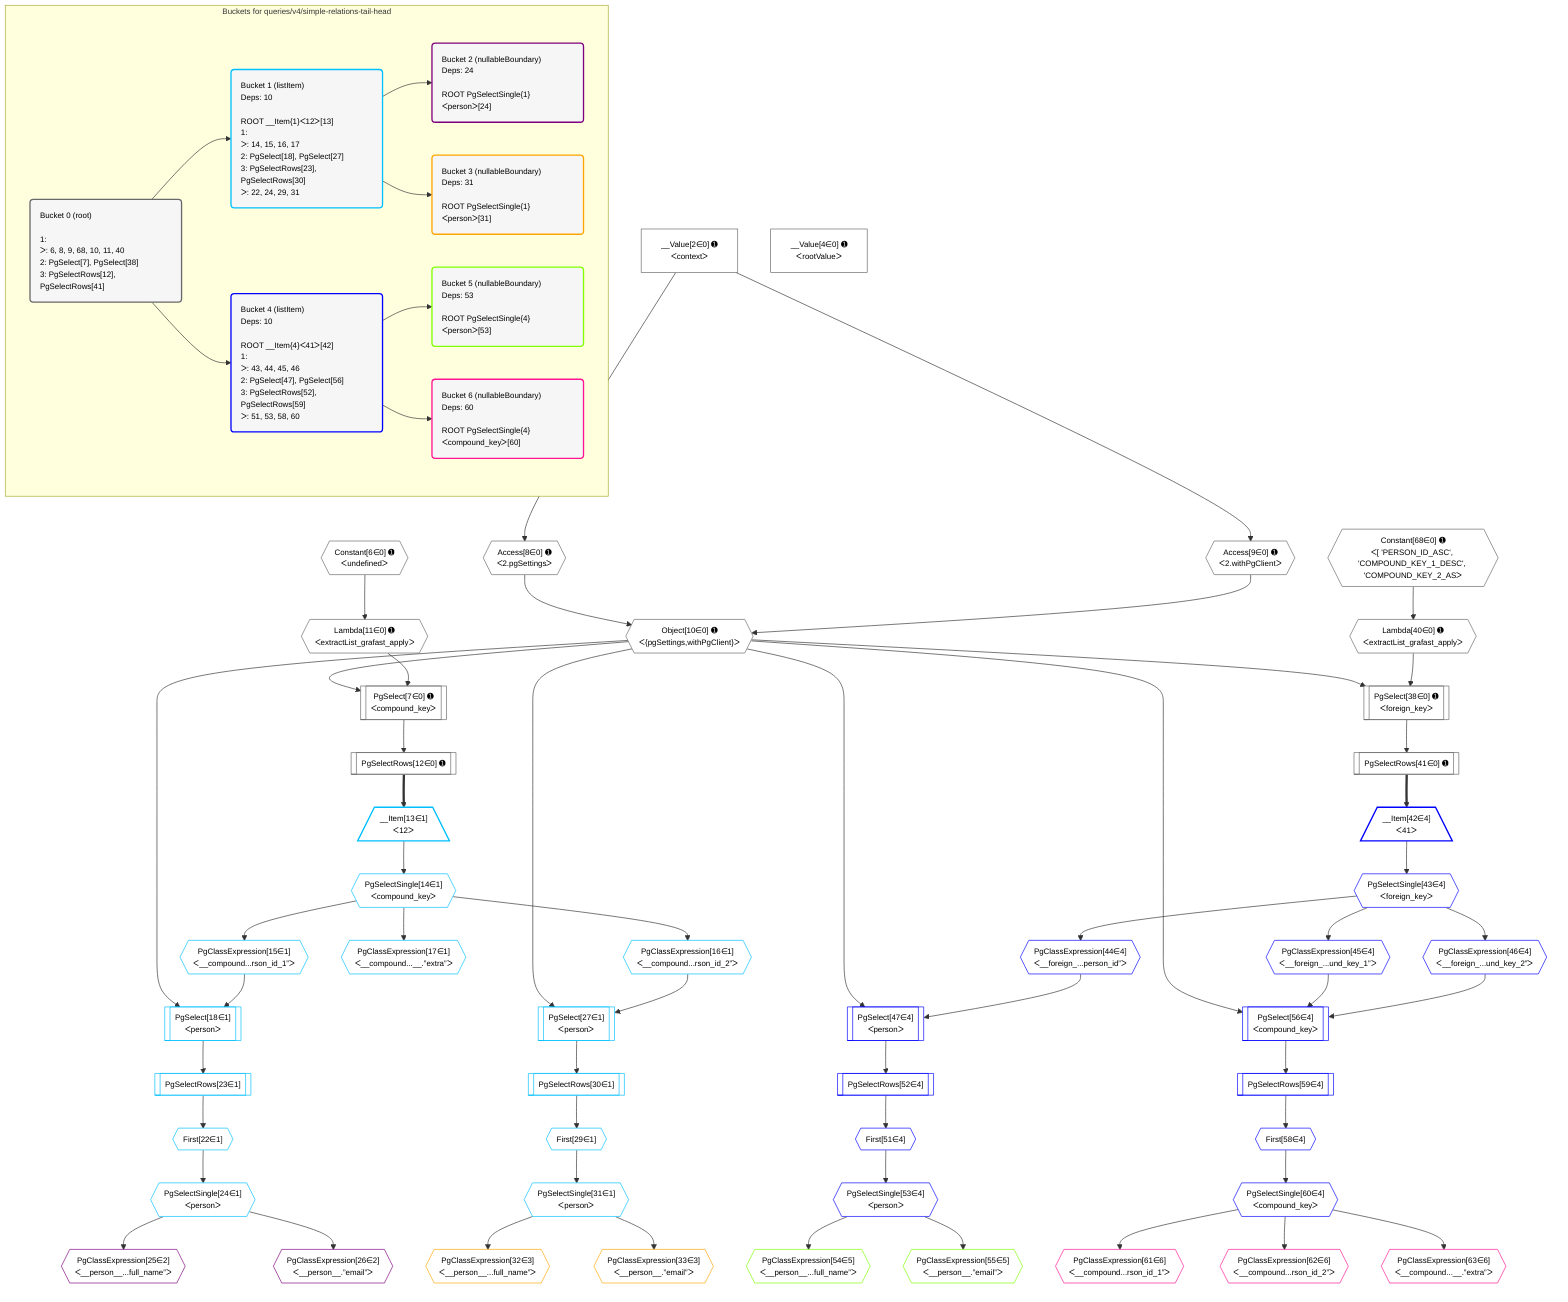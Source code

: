 %%{init: {'themeVariables': { 'fontSize': '12px'}}}%%
graph TD
    classDef path fill:#eee,stroke:#000,color:#000
    classDef plan fill:#fff,stroke-width:1px,color:#000
    classDef itemplan fill:#fff,stroke-width:2px,color:#000
    classDef unbatchedplan fill:#dff,stroke-width:1px,color:#000
    classDef sideeffectplan fill:#fcc,stroke-width:2px,color:#000
    classDef bucket fill:#f6f6f6,color:#000,stroke-width:2px,text-align:left


    %% plan dependencies
    PgSelect7[["PgSelect[7∈0] ➊<br />ᐸcompound_keyᐳ"]]:::plan
    Object10{{"Object[10∈0] ➊<br />ᐸ{pgSettings,withPgClient}ᐳ"}}:::plan
    Lambda11{{"Lambda[11∈0] ➊<br />ᐸextractList_grafast_applyᐳ"}}:::plan
    Object10 & Lambda11 --> PgSelect7
    Access8{{"Access[8∈0] ➊<br />ᐸ2.pgSettingsᐳ"}}:::plan
    Access9{{"Access[9∈0] ➊<br />ᐸ2.withPgClientᐳ"}}:::plan
    Access8 & Access9 --> Object10
    PgSelect38[["PgSelect[38∈0] ➊<br />ᐸforeign_keyᐳ"]]:::plan
    Lambda40{{"Lambda[40∈0] ➊<br />ᐸextractList_grafast_applyᐳ"}}:::plan
    Object10 & Lambda40 --> PgSelect38
    __Value2["__Value[2∈0] ➊<br />ᐸcontextᐳ"]:::plan
    __Value2 --> Access8
    __Value2 --> Access9
    Constant6{{"Constant[6∈0] ➊<br />ᐸundefinedᐳ"}}:::plan
    Constant6 --> Lambda11
    PgSelectRows12[["PgSelectRows[12∈0] ➊"]]:::plan
    PgSelect7 --> PgSelectRows12
    Constant68{{"Constant[68∈0] ➊<br />ᐸ[ 'PERSON_ID_ASC', 'COMPOUND_KEY_1_DESC', 'COMPOUND_KEY_2_ASᐳ"}}:::plan
    Constant68 --> Lambda40
    PgSelectRows41[["PgSelectRows[41∈0] ➊"]]:::plan
    PgSelect38 --> PgSelectRows41
    __Value4["__Value[4∈0] ➊<br />ᐸrootValueᐳ"]:::plan
    PgSelect18[["PgSelect[18∈1]<br />ᐸpersonᐳ"]]:::plan
    PgClassExpression15{{"PgClassExpression[15∈1]<br />ᐸ__compound...rson_id_1”ᐳ"}}:::plan
    Object10 & PgClassExpression15 --> PgSelect18
    PgSelect27[["PgSelect[27∈1]<br />ᐸpersonᐳ"]]:::plan
    PgClassExpression16{{"PgClassExpression[16∈1]<br />ᐸ__compound...rson_id_2”ᐳ"}}:::plan
    Object10 & PgClassExpression16 --> PgSelect27
    __Item13[/"__Item[13∈1]<br />ᐸ12ᐳ"\]:::itemplan
    PgSelectRows12 ==> __Item13
    PgSelectSingle14{{"PgSelectSingle[14∈1]<br />ᐸcompound_keyᐳ"}}:::plan
    __Item13 --> PgSelectSingle14
    PgSelectSingle14 --> PgClassExpression15
    PgSelectSingle14 --> PgClassExpression16
    PgClassExpression17{{"PgClassExpression[17∈1]<br />ᐸ__compound...__.”extra”ᐳ"}}:::plan
    PgSelectSingle14 --> PgClassExpression17
    First22{{"First[22∈1]"}}:::plan
    PgSelectRows23[["PgSelectRows[23∈1]"]]:::plan
    PgSelectRows23 --> First22
    PgSelect18 --> PgSelectRows23
    PgSelectSingle24{{"PgSelectSingle[24∈1]<br />ᐸpersonᐳ"}}:::plan
    First22 --> PgSelectSingle24
    First29{{"First[29∈1]"}}:::plan
    PgSelectRows30[["PgSelectRows[30∈1]"]]:::plan
    PgSelectRows30 --> First29
    PgSelect27 --> PgSelectRows30
    PgSelectSingle31{{"PgSelectSingle[31∈1]<br />ᐸpersonᐳ"}}:::plan
    First29 --> PgSelectSingle31
    PgClassExpression25{{"PgClassExpression[25∈2]<br />ᐸ__person__...full_name”ᐳ"}}:::plan
    PgSelectSingle24 --> PgClassExpression25
    PgClassExpression26{{"PgClassExpression[26∈2]<br />ᐸ__person__.”email”ᐳ"}}:::plan
    PgSelectSingle24 --> PgClassExpression26
    PgClassExpression32{{"PgClassExpression[32∈3]<br />ᐸ__person__...full_name”ᐳ"}}:::plan
    PgSelectSingle31 --> PgClassExpression32
    PgClassExpression33{{"PgClassExpression[33∈3]<br />ᐸ__person__.”email”ᐳ"}}:::plan
    PgSelectSingle31 --> PgClassExpression33
    PgSelect56[["PgSelect[56∈4]<br />ᐸcompound_keyᐳ"]]:::plan
    PgClassExpression45{{"PgClassExpression[45∈4]<br />ᐸ__foreign_...und_key_1”ᐳ"}}:::plan
    PgClassExpression46{{"PgClassExpression[46∈4]<br />ᐸ__foreign_...und_key_2”ᐳ"}}:::plan
    Object10 & PgClassExpression45 & PgClassExpression46 --> PgSelect56
    PgSelect47[["PgSelect[47∈4]<br />ᐸpersonᐳ"]]:::plan
    PgClassExpression44{{"PgClassExpression[44∈4]<br />ᐸ__foreign_...person_id”ᐳ"}}:::plan
    Object10 & PgClassExpression44 --> PgSelect47
    __Item42[/"__Item[42∈4]<br />ᐸ41ᐳ"\]:::itemplan
    PgSelectRows41 ==> __Item42
    PgSelectSingle43{{"PgSelectSingle[43∈4]<br />ᐸforeign_keyᐳ"}}:::plan
    __Item42 --> PgSelectSingle43
    PgSelectSingle43 --> PgClassExpression44
    PgSelectSingle43 --> PgClassExpression45
    PgSelectSingle43 --> PgClassExpression46
    First51{{"First[51∈4]"}}:::plan
    PgSelectRows52[["PgSelectRows[52∈4]"]]:::plan
    PgSelectRows52 --> First51
    PgSelect47 --> PgSelectRows52
    PgSelectSingle53{{"PgSelectSingle[53∈4]<br />ᐸpersonᐳ"}}:::plan
    First51 --> PgSelectSingle53
    First58{{"First[58∈4]"}}:::plan
    PgSelectRows59[["PgSelectRows[59∈4]"]]:::plan
    PgSelectRows59 --> First58
    PgSelect56 --> PgSelectRows59
    PgSelectSingle60{{"PgSelectSingle[60∈4]<br />ᐸcompound_keyᐳ"}}:::plan
    First58 --> PgSelectSingle60
    PgClassExpression54{{"PgClassExpression[54∈5]<br />ᐸ__person__...full_name”ᐳ"}}:::plan
    PgSelectSingle53 --> PgClassExpression54
    PgClassExpression55{{"PgClassExpression[55∈5]<br />ᐸ__person__.”email”ᐳ"}}:::plan
    PgSelectSingle53 --> PgClassExpression55
    PgClassExpression61{{"PgClassExpression[61∈6]<br />ᐸ__compound...rson_id_1”ᐳ"}}:::plan
    PgSelectSingle60 --> PgClassExpression61
    PgClassExpression62{{"PgClassExpression[62∈6]<br />ᐸ__compound...rson_id_2”ᐳ"}}:::plan
    PgSelectSingle60 --> PgClassExpression62
    PgClassExpression63{{"PgClassExpression[63∈6]<br />ᐸ__compound...__.”extra”ᐳ"}}:::plan
    PgSelectSingle60 --> PgClassExpression63

    %% define steps

    subgraph "Buckets for queries/v4/simple-relations-tail-head"
    Bucket0("Bucket 0 (root)<br /><br />1: <br />ᐳ: 6, 8, 9, 68, 10, 11, 40<br />2: PgSelect[7], PgSelect[38]<br />3: PgSelectRows[12], PgSelectRows[41]"):::bucket
    classDef bucket0 stroke:#696969
    class Bucket0,__Value2,__Value4,Constant6,PgSelect7,Access8,Access9,Object10,Lambda11,PgSelectRows12,PgSelect38,Lambda40,PgSelectRows41,Constant68 bucket0
    Bucket1("Bucket 1 (listItem)<br />Deps: 10<br /><br />ROOT __Item{1}ᐸ12ᐳ[13]<br />1: <br />ᐳ: 14, 15, 16, 17<br />2: PgSelect[18], PgSelect[27]<br />3: PgSelectRows[23], PgSelectRows[30]<br />ᐳ: 22, 24, 29, 31"):::bucket
    classDef bucket1 stroke:#00bfff
    class Bucket1,__Item13,PgSelectSingle14,PgClassExpression15,PgClassExpression16,PgClassExpression17,PgSelect18,First22,PgSelectRows23,PgSelectSingle24,PgSelect27,First29,PgSelectRows30,PgSelectSingle31 bucket1
    Bucket2("Bucket 2 (nullableBoundary)<br />Deps: 24<br /><br />ROOT PgSelectSingle{1}ᐸpersonᐳ[24]"):::bucket
    classDef bucket2 stroke:#7f007f
    class Bucket2,PgClassExpression25,PgClassExpression26 bucket2
    Bucket3("Bucket 3 (nullableBoundary)<br />Deps: 31<br /><br />ROOT PgSelectSingle{1}ᐸpersonᐳ[31]"):::bucket
    classDef bucket3 stroke:#ffa500
    class Bucket3,PgClassExpression32,PgClassExpression33 bucket3
    Bucket4("Bucket 4 (listItem)<br />Deps: 10<br /><br />ROOT __Item{4}ᐸ41ᐳ[42]<br />1: <br />ᐳ: 43, 44, 45, 46<br />2: PgSelect[47], PgSelect[56]<br />3: PgSelectRows[52], PgSelectRows[59]<br />ᐳ: 51, 53, 58, 60"):::bucket
    classDef bucket4 stroke:#0000ff
    class Bucket4,__Item42,PgSelectSingle43,PgClassExpression44,PgClassExpression45,PgClassExpression46,PgSelect47,First51,PgSelectRows52,PgSelectSingle53,PgSelect56,First58,PgSelectRows59,PgSelectSingle60 bucket4
    Bucket5("Bucket 5 (nullableBoundary)<br />Deps: 53<br /><br />ROOT PgSelectSingle{4}ᐸpersonᐳ[53]"):::bucket
    classDef bucket5 stroke:#7fff00
    class Bucket5,PgClassExpression54,PgClassExpression55 bucket5
    Bucket6("Bucket 6 (nullableBoundary)<br />Deps: 60<br /><br />ROOT PgSelectSingle{4}ᐸcompound_keyᐳ[60]"):::bucket
    classDef bucket6 stroke:#ff1493
    class Bucket6,PgClassExpression61,PgClassExpression62,PgClassExpression63 bucket6
    Bucket0 --> Bucket1 & Bucket4
    Bucket1 --> Bucket2 & Bucket3
    Bucket4 --> Bucket5 & Bucket6
    end